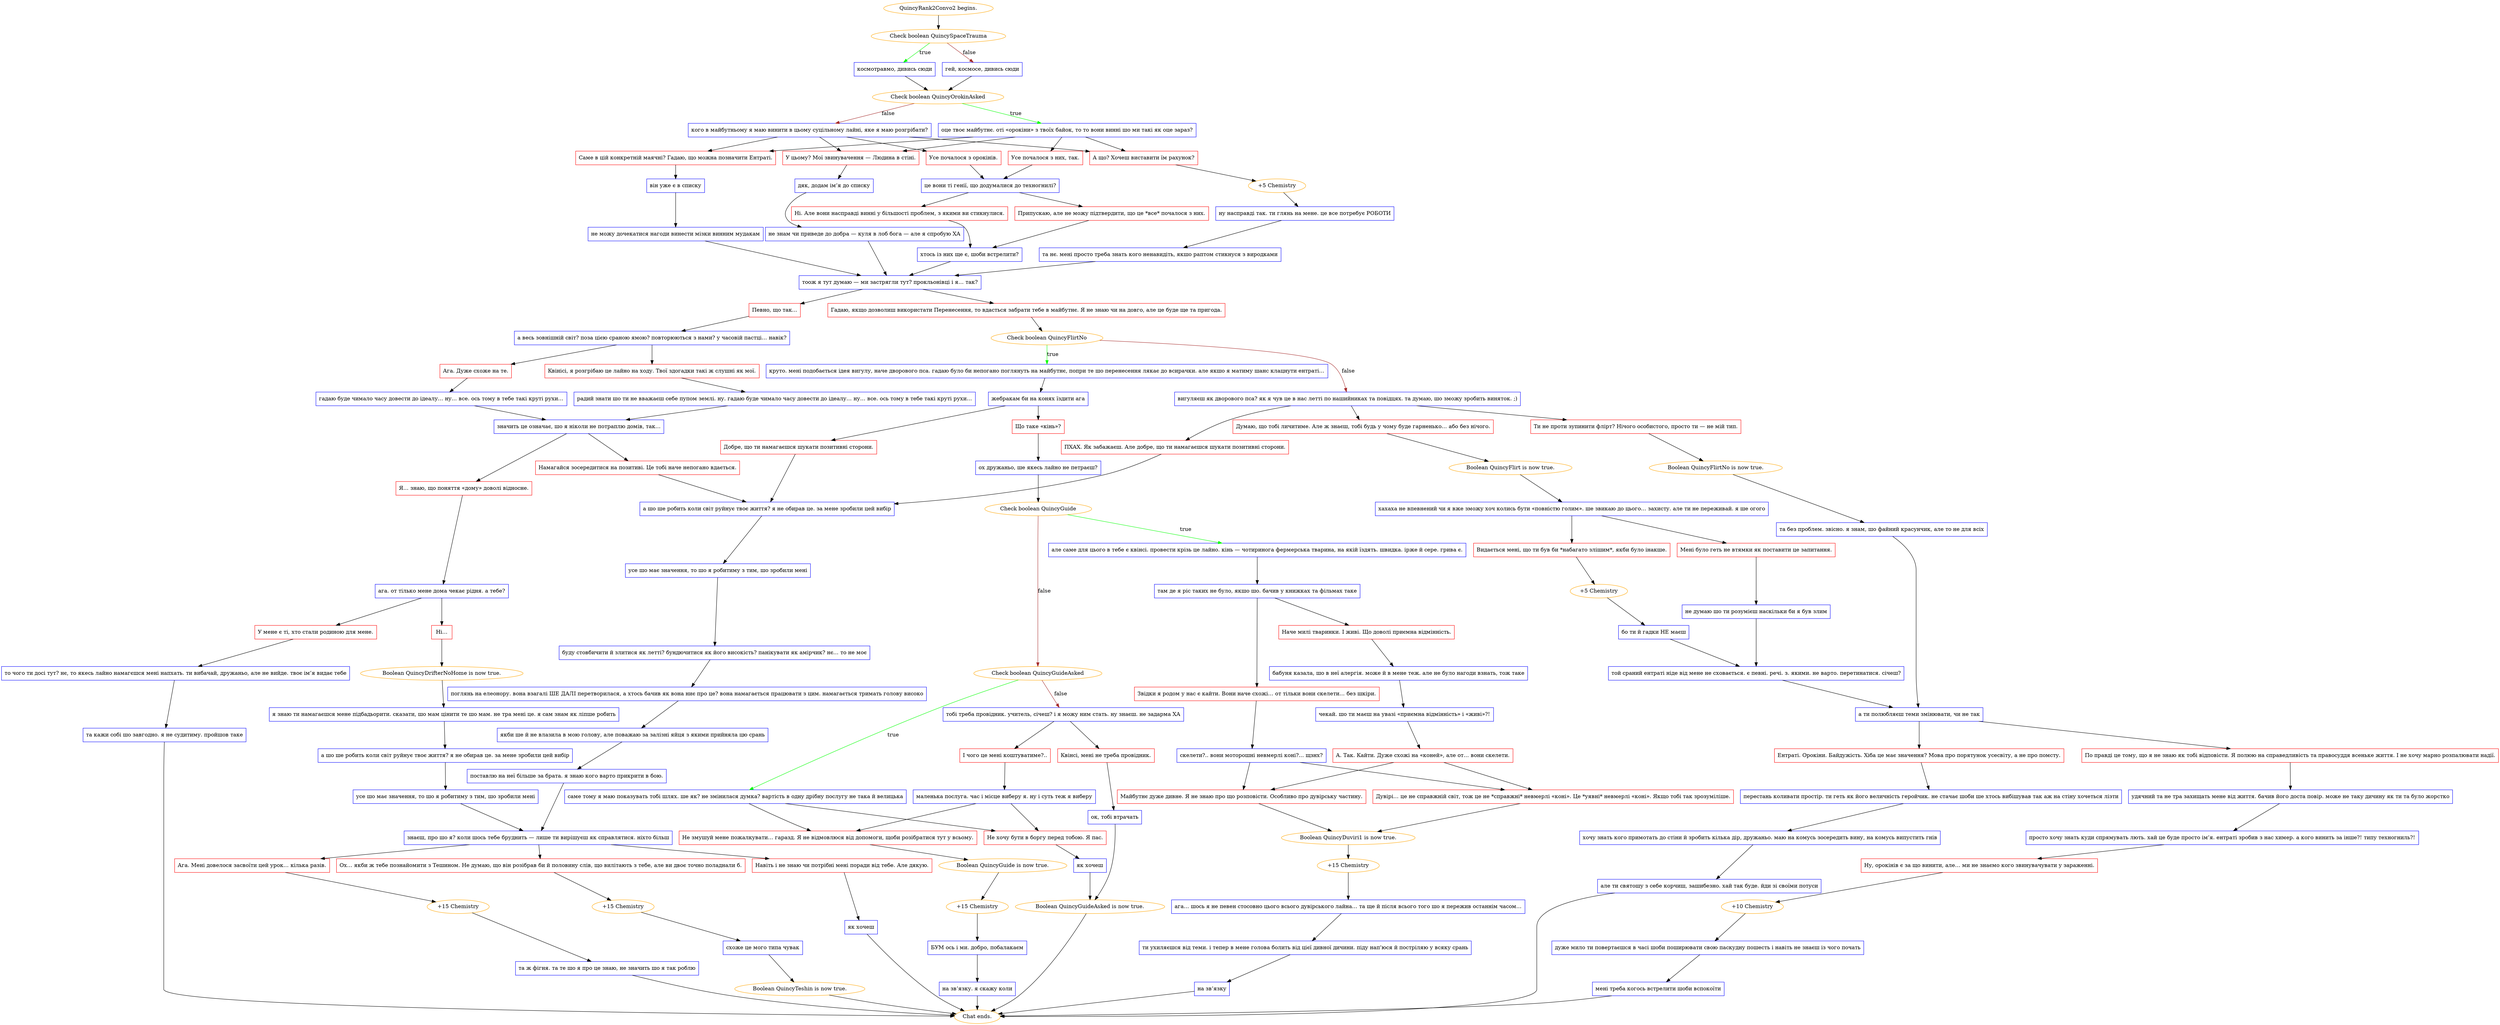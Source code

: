 digraph {
	"QuincyRank2Convo2 begins." [color=orange];
		"QuincyRank2Convo2 begins." -> j904192915;
	j904192915 [label="Check boolean QuincySpaceTrauma",color=orange];
		j904192915 -> j4056373117 [label=true,color=green];
		j904192915 -> j2867154907 [label=false,color=brown];
	j4056373117 [label="космотравмо, дивись сюди",shape=box,color=blue];
		j4056373117 -> j3132852601;
	j2867154907 [label="гей, космосе, дивись сюди",shape=box,color=blue];
		j2867154907 -> j3132852601;
	j3132852601 [label="Check boolean QuincyOrokinAsked",color=orange];
		j3132852601 -> j754433333 [label=true,color=green];
		j3132852601 -> j3914083080 [label=false,color=brown];
	j754433333 [label="оце твоє майбутнє. оті «орокіни» з твоїх байок, то то вони винні шо ми такі як оце зараз?",shape=box,color=blue];
		j754433333 -> j823337503;
		j754433333 -> j1404721352;
		j754433333 -> j3338128865;
		j754433333 -> j4203493420;
	j3914083080 [label="кого в майбутньому я маю винити в цьому суцільному лайні, яке я маю розгрібати?",shape=box,color=blue];
		j3914083080 -> j823337503;
		j3914083080 -> j1404721352;
		j3914083080 -> j3338128865;
		j3914083080 -> j159191018;
	j823337503 [label="А що? Хочеш виставити їм рахунок?",shape=box,color=red];
		j823337503 -> j2638965914;
	j1404721352 [label="Саме в цій конкретній маячні? Гадаю, що можна позначити Ентраті.",shape=box,color=red];
		j1404721352 -> j3215123470;
	j3338128865 [label="У цьому? Мої звинувачення — Людина в стіні.",shape=box,color=red];
		j3338128865 -> j1910391484;
	j4203493420 [label="Усе почалося з них, так.",shape=box,color=red];
		j4203493420 -> j2318785599;
	j159191018 [label="Усе почалося з орокінів.",shape=box,color=red];
		j159191018 -> j2318785599;
	j2638965914 [label="+5 Chemistry",color=orange];
		j2638965914 -> j2624692349;
	j3215123470 [label="він уже є в списку",shape=box,color=blue];
		j3215123470 -> j2615743368;
	j1910391484 [label="дяк, додам ім’я до списку",shape=box,color=blue];
		j1910391484 -> j2997162228;
	j2318785599 [label="це вони ті генії, що додумалися до техногнилі?",shape=box,color=blue];
		j2318785599 -> j3512521012;
		j2318785599 -> j513039760;
	j2624692349 [label="ну насправді так. ти глянь на мене. це все потребує РОБОТИ",shape=box,color=blue];
		j2624692349 -> j648634834;
	j2615743368 [label="не можу дочекатися нагоди винести мізки винним мудакам",shape=box,color=blue];
		j2615743368 -> j1245317932;
	j2997162228 [label="не знам чи приведе до добра — куля в лоб бога — але я спробую ХА",shape=box,color=blue];
		j2997162228 -> j1245317932;
	j3512521012 [label="Ні. Але вони насправді винні у більшості проблем, з якими ви стикнулися.",shape=box,color=red];
		j3512521012 -> j18232623;
	j513039760 [label="Припускаю, але не можу підтвердити, що це *все* почалося з них.",shape=box,color=red];
		j513039760 -> j18232623;
	j648634834 [label="та нє. мені просто треба знать кого ненавидіть, якшо раптом стикнуся з виродками",shape=box,color=blue];
		j648634834 -> j1245317932;
	j1245317932 [label="тоож я тут думаю — ми застрягли тут? прокльонівці і я… так?",shape=box,color=blue];
		j1245317932 -> j1022219423;
		j1245317932 -> j2950091193;
	j18232623 [label="хтось із них ще є, шоби встрелити?",shape=box,color=blue];
		j18232623 -> j1245317932;
	j1022219423 [label="Гадаю, якщо дозволиш використати Перенесення, то вдасться забрати тебе в майбутнє. Я не знаю чи на довго, але це буде ще та пригода.",shape=box,color=red];
		j1022219423 -> j1101179576;
	j2950091193 [label="Певно, що так...",shape=box,color=red];
		j2950091193 -> j1315977310;
	j1101179576 [label="Check boolean QuincyFlirtNo",color=orange];
		j1101179576 -> j1458952366 [label=true,color=green];
		j1101179576 -> j3636657628 [label=false,color=brown];
	j1315977310 [label="а весь зовнішній світ? поза цією сраною ямою? повторюються з нами? у часовій пастці… навік?",shape=box,color=blue];
		j1315977310 -> j4184883982;
		j1315977310 -> j4198947590;
	j1458952366 [label="круто. мені подобається ідея вигулу, наче дворового пса. гадаю було би непогано поглянуть на майбутнє, попри те шо перенесення лякає до всирачки. але якшо я матиму шанс клацнути ентраті…",shape=box,color=blue];
		j1458952366 -> j2132405587;
	j3636657628 [label="вигуляєш як дворового пса? як я чув це в нас летті по нашийниках та повідцях. та думаю, шо зможу зробить виняток. ;)",shape=box,color=blue];
		j3636657628 -> j2064663366;
		j3636657628 -> j3247395428;
		j3636657628 -> j535193247;
	j4184883982 [label="Квінісі, я розгрібаю це лайно на ходу. Твої здогадки такі ж слушні як мої.",shape=box,color=red];
		j4184883982 -> j3486539934;
	j4198947590 [label="Ага. Дуже схоже на те.",shape=box,color=red];
		j4198947590 -> j3171687596;
	j2132405587 [label="жебракам би на конях їздити ага",shape=box,color=blue];
		j2132405587 -> j3042878431;
		j2132405587 -> j3245198147;
	j2064663366 [label="Думаю, що тобі личитиме. Але ж знаєш, тобі будь у чому буде гарненько… або без нічого.",shape=box,color=red];
		j2064663366 -> j3812594516;
	j3247395428 [label="Ти не проти зупинити флірт? Нічого особистого, просто ти — не мій тип.",shape=box,color=red];
		j3247395428 -> j587385523;
	j535193247 [label="ПХАХ. Як забажаєш. Але добре, що ти намагаєшся шукати позитивні сторони.",shape=box,color=red];
		j535193247 -> j1094253282;
	j3486539934 [label="радий знати шо ти не вважаєш себе пупом землі. ну. гадаю буде чимало часу довести до ідеалу… ну… все. ось тому в тебе такі круті рухи…",shape=box,color=blue];
		j3486539934 -> j492087637;
	j3171687596 [label="гадаю буде чимало часу довести до ідеалу… ну… все. ось тому в тебе такі круті рухи…",shape=box,color=blue];
		j3171687596 -> j492087637;
	j3042878431 [label="Що таке «кінь»?",shape=box,color=red];
		j3042878431 -> j1770067997;
	j3245198147 [label="Добре, що ти намагаєшся шукати позитивні сторони.",shape=box,color=red];
		j3245198147 -> j1094253282;
	j3812594516 [label="Boolean QuincyFlirt is now true.",color=orange];
		j3812594516 -> j2052812572;
	j587385523 [label="Boolean QuincyFlirtNo is now true.",color=orange];
		j587385523 -> j3479384355;
	j1094253282 [label="а шо ше робить коли світ руйнує твоє життя? я не обирав це. за мене зробили цей вибір",shape=box,color=blue];
		j1094253282 -> j2405091714;
	j492087637 [label="значить це означає, шо я ніколи не потраплю домів, так…",shape=box,color=blue];
		j492087637 -> j3451491736;
		j492087637 -> j1301166775;
	j1770067997 [label="ох дружаньо, ше якесь лайно не петраєш?",shape=box,color=blue];
		j1770067997 -> j2769252834;
	j2052812572 [label="хахаха не впевнений чи я вже зможу хоч колись бути «повністю голим». ше звикаю до цього… захисту. але ти не переживай. я ше огого",shape=box,color=blue];
		j2052812572 -> j1990707657;
		j2052812572 -> j3876070586;
	j3479384355 [label="та без проблем. звісно. я знам, шо файний красунчик, але то не для всіх",shape=box,color=blue];
		j3479384355 -> j3384355330;
	j2405091714 [label="усе шо має значення, то шо я робитиму з тим, шо зробили мені",shape=box,color=blue];
		j2405091714 -> j3654741472;
	j3451491736 [label="Намагайся зосередитися на позитиві. Це тобі наче непогано вдається.",shape=box,color=red];
		j3451491736 -> j1094253282;
	j1301166775 [label="Я… знаю, що поняття «дому» доволі відносне.",shape=box,color=red];
		j1301166775 -> j2939290896;
	j2769252834 [label="Check boolean QuincyGuide",color=orange];
		j2769252834 -> j1057908207 [label=true,color=green];
		j2769252834 -> j1789164529 [label=false,color=brown];
	j1990707657 [label="Мені було геть не втямки як поставити це запитання.",shape=box,color=red];
		j1990707657 -> j3301280722;
	j3876070586 [label="Видається мені, що ти був би *набагато злішим*, якби було інакше.",shape=box,color=red];
		j3876070586 -> j788403901;
	j3384355330 [label="а ти полюбляєш теми змінювати, чи не так",shape=box,color=blue];
		j3384355330 -> j3018952300;
		j3384355330 -> j1827230187;
	j3654741472 [label="буду стовбичити й злитися як летті? бундючитися як його високість? панікувати як амірчик? нє… то не моє",shape=box,color=blue];
		j3654741472 -> j3376394459;
	j2939290896 [label="ага. от тілько мене дома чекає рідня. а тебе?",shape=box,color=blue];
		j2939290896 -> j2787032339;
		j2939290896 -> j1283778149;
	j1057908207 [label="але саме для цього в тебе є квінсі. провести крізь це лайно. кінь — чотиринога фермерська тварина, на якій їздять. швидка. ірже й сере. грива є.",shape=box,color=blue];
		j1057908207 -> j3095622548;
	j1789164529 [label="Check boolean QuincyGuideAsked",color=orange];
		j1789164529 -> j2290003728 [label=true,color=green];
		j1789164529 -> j345648362 [label=false,color=brown];
	j3301280722 [label="не думаю шо ти розумієш наскільки би я був злим",shape=box,color=blue];
		j3301280722 -> j4136547308;
	j788403901 [label="+5 Chemistry",color=orange];
		j788403901 -> j2753546613;
	j3018952300 [label="По правді це тому, що я не знаю як тобі відповісти. Я полюю на справедливість та правосуддя всеньке життя. І не хочу марно розпалювати надії.",shape=box,color=red];
		j3018952300 -> j759403011;
	j1827230187 [label="Ентраті. Орокіни. Байдужість. Хіба це має значення? Мова про порятунок усесвіту, а не про помсту.",shape=box,color=red];
		j1827230187 -> j2017171044;
	j3376394459 [label="поглянь на елеонору. вона взагалі ШЕ ДАЛІ перетворилася, а хтось бачив як вона ниє про це? вона намагається працювати з цим. намагається тримать голову високо",shape=box,color=blue];
		j3376394459 -> j476690755;
	j2787032339 [label="Ні…",shape=box,color=red];
		j2787032339 -> j4240255984;
	j1283778149 [label="У мене є ті, хто стали родиною для мене.",shape=box,color=red];
		j1283778149 -> j4002116779;
	j3095622548 [label="там де я ріс таких не було, якшо шо. бачив у книжках та фільмах таке",shape=box,color=blue];
		j3095622548 -> j1890859345;
		j3095622548 -> j4049045506;
	j2290003728 [label="саме тому я маю показувать тобі шлях. ше як? не змінилася думка? вартість в одну дрібну послугу не така й велицька",shape=box,color=blue];
		j2290003728 -> j1161118524;
		j2290003728 -> j504356042;
	j345648362 [label="тобі треба провідник. учитель, січеш? і я можу ним стать. ну знаєш. не задарма ХА",shape=box,color=blue];
		j345648362 -> j3889363698;
		j345648362 -> j2579765169;
	j4136547308 [label="той сраний ентраті ніде від мене не сховається. є певні. речі. з. якими. не варто. перетинатися. січеш?",shape=box,color=blue];
		j4136547308 -> j3384355330;
	j2753546613 [label="бо ти й гадки НЕ маєш",shape=box,color=blue];
		j2753546613 -> j4136547308;
	j759403011 [label="удячний та не тра захищать мене від життя. бачив його доста повір. може не таку дичину як ти та було жорстко",shape=box,color=blue];
		j759403011 -> j808158730;
	j2017171044 [label="перестань коливати простір. ти геть як його величність геройчик. не стачає шоби ше хтось вибішував так аж на стіну хочеться лізти",shape=box,color=blue];
		j2017171044 -> j1131508902;
	j476690755 [label="якби ше й не влазила в мою голову, але поважаю за залізні яйця з якими прийняла цю срань",shape=box,color=blue];
		j476690755 -> j865908747;
	j4240255984 [label="Boolean QuincyDrifterNoHome is now true.",color=orange];
		j4240255984 -> j1405665951;
	j4002116779 [label="то чого ти досі тут? нє, то якесь лайно намагєшся мені напхать. ти вибачай, дружаньо, але не вийде. твоє ім’я видає тебе",shape=box,color=blue];
		j4002116779 -> j301839434;
	j1890859345 [label="Звідки я родом у нас є кайти. Вони наче схожі… от тільки вони скелети… без шкіри.",shape=box,color=red];
		j1890859345 -> j1993124385;
	j4049045506 [label="Наче милі тваринки. І живі. Що доволі приємна відмінність.",shape=box,color=red];
		j4049045506 -> j3038881385;
	j1161118524 [label="Не змушуй мене пожалкувати… гаразд. Я не відмовлюся від допомоги, щоби розібратися тут у всьому.",shape=box,color=red];
		j1161118524 -> j3229290773;
	j504356042 [label="Не хочу бути в боргу перед тобою. Я пас.",shape=box,color=red];
		j504356042 -> j2354887111;
	j3889363698 [label="І чого це мені коштуватиме?..",shape=box,color=red];
		j3889363698 -> j3695676468;
	j2579765169 [label="Квінсі, мені не треба провідник.",shape=box,color=red];
		j2579765169 -> j459986024;
	j808158730 [label="просто хочу знать куди спрямувать лють. хай це буде просто ім’я. ентраті зробив з нас химер. а кого винить за інше?! типу техногниль?!",shape=box,color=blue];
		j808158730 -> j3354201466;
	j1131508902 [label="хочу знать кого примотать до стіни й зробить кілька дір, дружаньо. маю на комусь зосередить вину, на комусь випустить гнів",shape=box,color=blue];
		j1131508902 -> j93933191;
	j865908747 [label="поставлю на неї більше за брата. я знаю кого варто прикрити в бою.",shape=box,color=blue];
		j865908747 -> j648879670;
	j1405665951 [label="я знаю ти намагаєшся мене підбадьорити. сказати, шо мам цінити те шо мам. не тра мені це. я сам знам як ліпше робить",shape=box,color=blue];
		j1405665951 -> j2429117403;
	j301839434 [label="та кажи собі шо завгодно. я не судитиму. пройшов таке",shape=box,color=blue];
		j301839434 -> "Chat ends.";
	j1993124385 [label="скелети?.. вони моторошні невмерлі коні?... щзнх?",shape=box,color=blue];
		j1993124385 -> j4266184485;
		j1993124385 -> j2490347412;
	j3038881385 [label="бабуня казала, шо в неї алергія. може й в мене теж. але не було нагоди взнать, тож таке",shape=box,color=blue];
		j3038881385 -> j3944678047;
	j3229290773 [label="Boolean QuincyGuide is now true.",color=orange];
		j3229290773 -> j3033992099;
	j2354887111 [label="як хочеш",shape=box,color=blue];
		j2354887111 -> j4247241603;
	j3695676468 [label="маленька послуга. час і місце виберу я. ну і суть теж я виберу",shape=box,color=blue];
		j3695676468 -> j1161118524;
		j3695676468 -> j504356042;
	j459986024 [label="ок, тобі втрачать",shape=box,color=blue];
		j459986024 -> j4247241603;
	j3354201466 [label="Ну, орокінів є за що винити, але… ми не знаємо кого звинувачувати у зараженні.",shape=box,color=red];
		j3354201466 -> j508209101;
	j93933191 [label="але ти святошу з себе корчиш, зашибезно. хай так буде. йди зі своїми потуси",shape=box,color=blue];
		j93933191 -> "Chat ends.";
	j648879670 [label="знаєш, про шо я? коли шось тебе бруднить — лише ти вирішуєш як справлятися. ніхто більш",shape=box,color=blue];
		j648879670 -> j1310586014;
		j648879670 -> j1835752864;
		j648879670 -> j186745;
	j2429117403 [label="а шо ше робить коли світ руйнує твоє життя? я не обирав це. за мене зробили цей вибір",shape=box,color=blue];
		j2429117403 -> j797952427;
	"Chat ends." [color=orange];
	j4266184485 [label="Дувірі… це не справжній світ, тож це не *справжні* невмерлі «коні». Це *уявні* невмерлі «коні». Якщо тобі так зрозуміліше.",shape=box,color=red];
		j4266184485 -> j1002476491;
	j2490347412 [label="Майбутнє дуже дивне. Я не знаю про що розповісти. Особливо про дувірську частину.",shape=box,color=red];
		j2490347412 -> j1002476491;
	j3944678047 [label="чекай. шо ти маєш на увазі «приємна відмінність» і «живі»?!",shape=box,color=blue];
		j3944678047 -> j1821330537;
	j3033992099 [label="+15 Chemistry",color=orange];
		j3033992099 -> j4291481477;
	j4247241603 [label="Boolean QuincyGuideAsked is now true.",color=orange];
		j4247241603 -> "Chat ends.";
	j508209101 [label="+10 Chemistry",color=orange];
		j508209101 -> j1088481081;
	j1310586014 [label="Ох… якби ж тебе познайомити з Тешином. Не думаю, що він розібрав би й половину слів, що вилітають з тебе, але ви двоє точно поладнали б.",shape=box,color=red];
		j1310586014 -> j1196014139;
	j1835752864 [label="Ага. Мені довелося засвоїти цей урок… кілька разів.",shape=box,color=red];
		j1835752864 -> j1184157232;
	j186745 [label="Навіть і не знаю чи потрібні мені поради від тебе. Але дякую.",shape=box,color=red];
		j186745 -> j2610635610;
	j797952427 [label="усе шо має значення, то шо я робитиму з тим, шо зробили мені",shape=box,color=blue];
		j797952427 -> j648879670;
	j1002476491 [label="Boolean QuincyDuviri1 is now true.",color=orange];
		j1002476491 -> j1250188263;
	j1821330537 [label="А. Так. Кайти. Дуже схожі на «коней», але от… вони скелети.",shape=box,color=red];
		j1821330537 -> j4266184485;
		j1821330537 -> j2490347412;
	j4291481477 [label="БУМ ось і ми. добро, побалакаєм",shape=box,color=blue];
		j4291481477 -> j4187522913;
	j1088481081 [label="дуже мило ти повертаєшся в часі шоби поширювати свою паскудну пошесть і навіть не знаєш із чого почать",shape=box,color=blue];
		j1088481081 -> j3814160739;
	j1196014139 [label="+15 Chemistry",color=orange];
		j1196014139 -> j2154744934;
	j1184157232 [label="+15 Chemistry",color=orange];
		j1184157232 -> j2744828774;
	j2610635610 [label="як хочеш",shape=box,color=blue];
		j2610635610 -> "Chat ends.";
	j1250188263 [label="+15 Chemistry",color=orange];
		j1250188263 -> j3069762605;
	j4187522913 [label="на зв’язку. я скажу коли",shape=box,color=blue];
		j4187522913 -> "Chat ends.";
	j3814160739 [label="мені треба когось встрелити шоби вспокоїти",shape=box,color=blue];
		j3814160739 -> "Chat ends.";
	j2154744934 [label="схоже це мого типа чувак",shape=box,color=blue];
		j2154744934 -> j2600648415;
	j2744828774 [label="та ж фігня. та те шо я про це знаю, не значить шо я так роблю",shape=box,color=blue];
		j2744828774 -> "Chat ends.";
	j3069762605 [label="ага… шось я не певен стосовно цього всього дувірського лайна… та ще й після всього того шо я пережив останнім часом…",shape=box,color=blue];
		j3069762605 -> j3298338564;
	j2600648415 [label="Boolean QuincyTeshin is now true.",color=orange];
		j2600648415 -> "Chat ends.";
	j3298338564 [label="ти ухиляєшся від теми. і тепер в мене голова болить від цієї дивної дичини. піду нап’юся й постріляю у всяку срань",shape=box,color=blue];
		j3298338564 -> j3372835591;
	j3372835591 [label="на зв’язку",shape=box,color=blue];
		j3372835591 -> "Chat ends.";
}